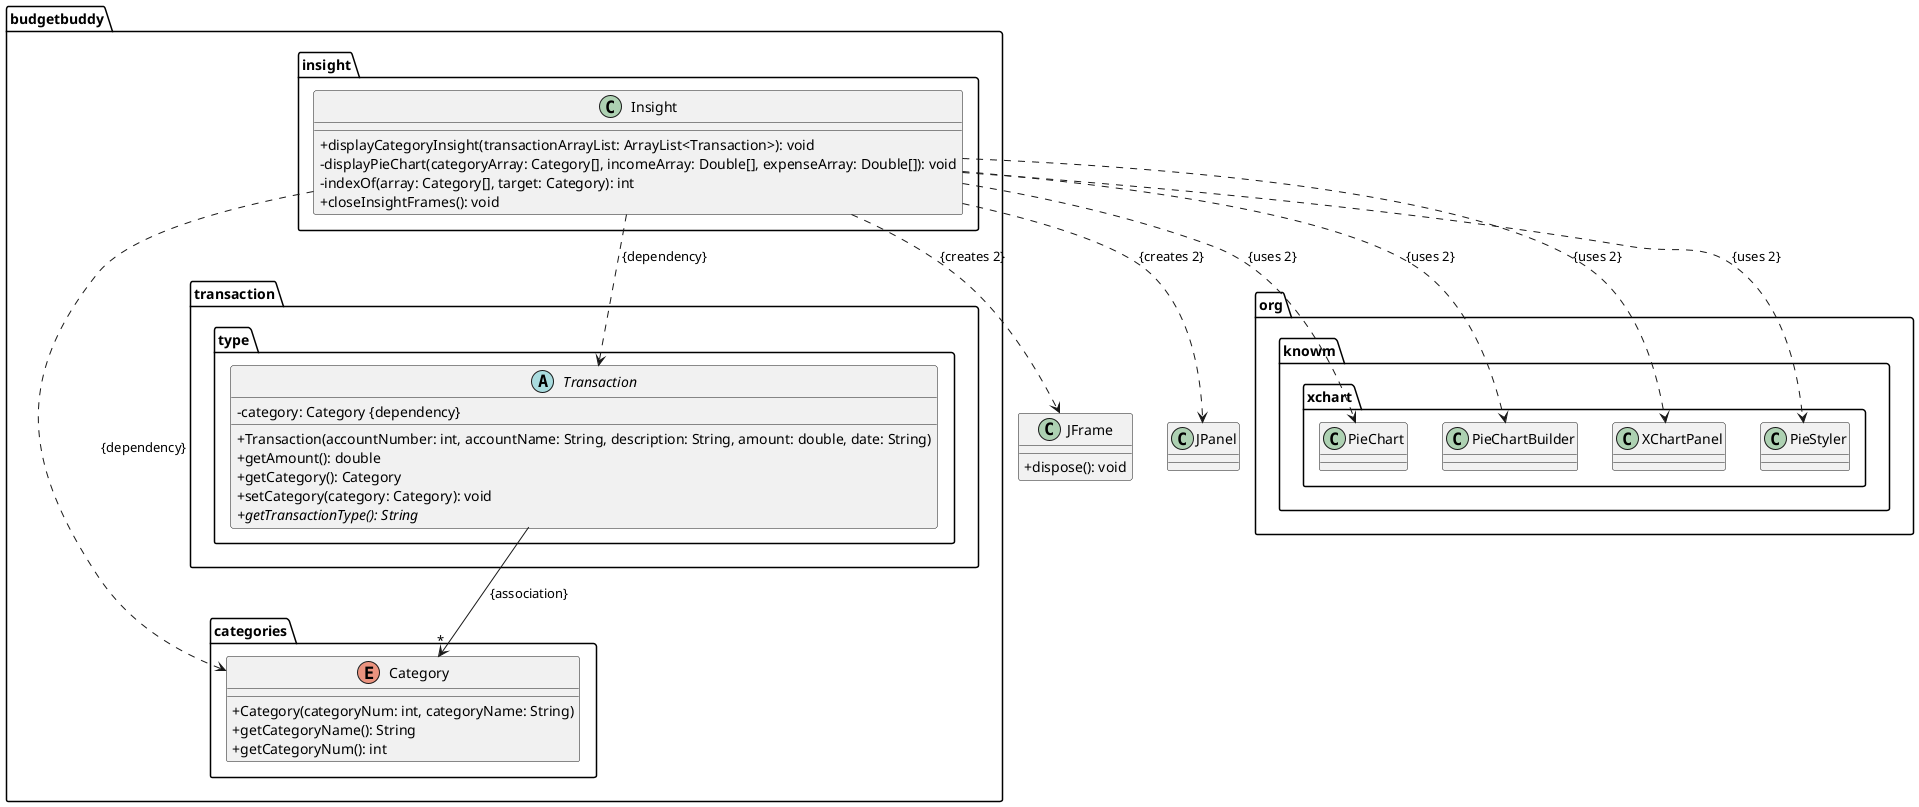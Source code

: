 @startuml
skinparam classAttributeIconSize 0
package budgetbuddy.insight {
    class Insight {
        +displayCategoryInsight(transactionArrayList: ArrayList<Transaction>): void
        -displayPieChart(categoryArray: Category[], incomeArray: Double[], expenseArray: Double[]): void
        -indexOf(array: Category[], target: Category): int
        +closeInsightFrames(): void
    }
}

package budgetbuddy.categories {
    enum Category {
        +Category(categoryNum: int, categoryName: String)
        +getCategoryName(): String
        +getCategoryNum(): int
    }
}

package budgetbuddy.transaction.type {
    abstract class Transaction {
        -category: Category {dependency}
        +Transaction(accountNumber: int, accountName: String, description: String, amount: double, date: String)
        +getAmount(): double
        +getCategory(): Category
        +setCategory(category: Category): void
        {abstract} +getTransactionType(): String
    }
}

package org.knowm.xchart {
    class PieChart
    class PieChartBuilder
    class XChartPanel
    class PieStyler
}

class JFrame {
    +dispose(): void
}
class JPanel

Insight ...>  Category : " {dependency}        "
Insight ..>   Transaction: {dependency}
Transaction --> "*" Category: {association}
Insight ..>  JFrame :{creates 2}
Insight ..>  JPanel: {creates 2}
Insight ..>  PieChart: {uses 2}
Insight ..>  PieChartBuilder: {uses 2}
Insight ..>  XChartPanel :{uses 2}
Insight ..>  PieStyler: {uses 2}

@enduml
